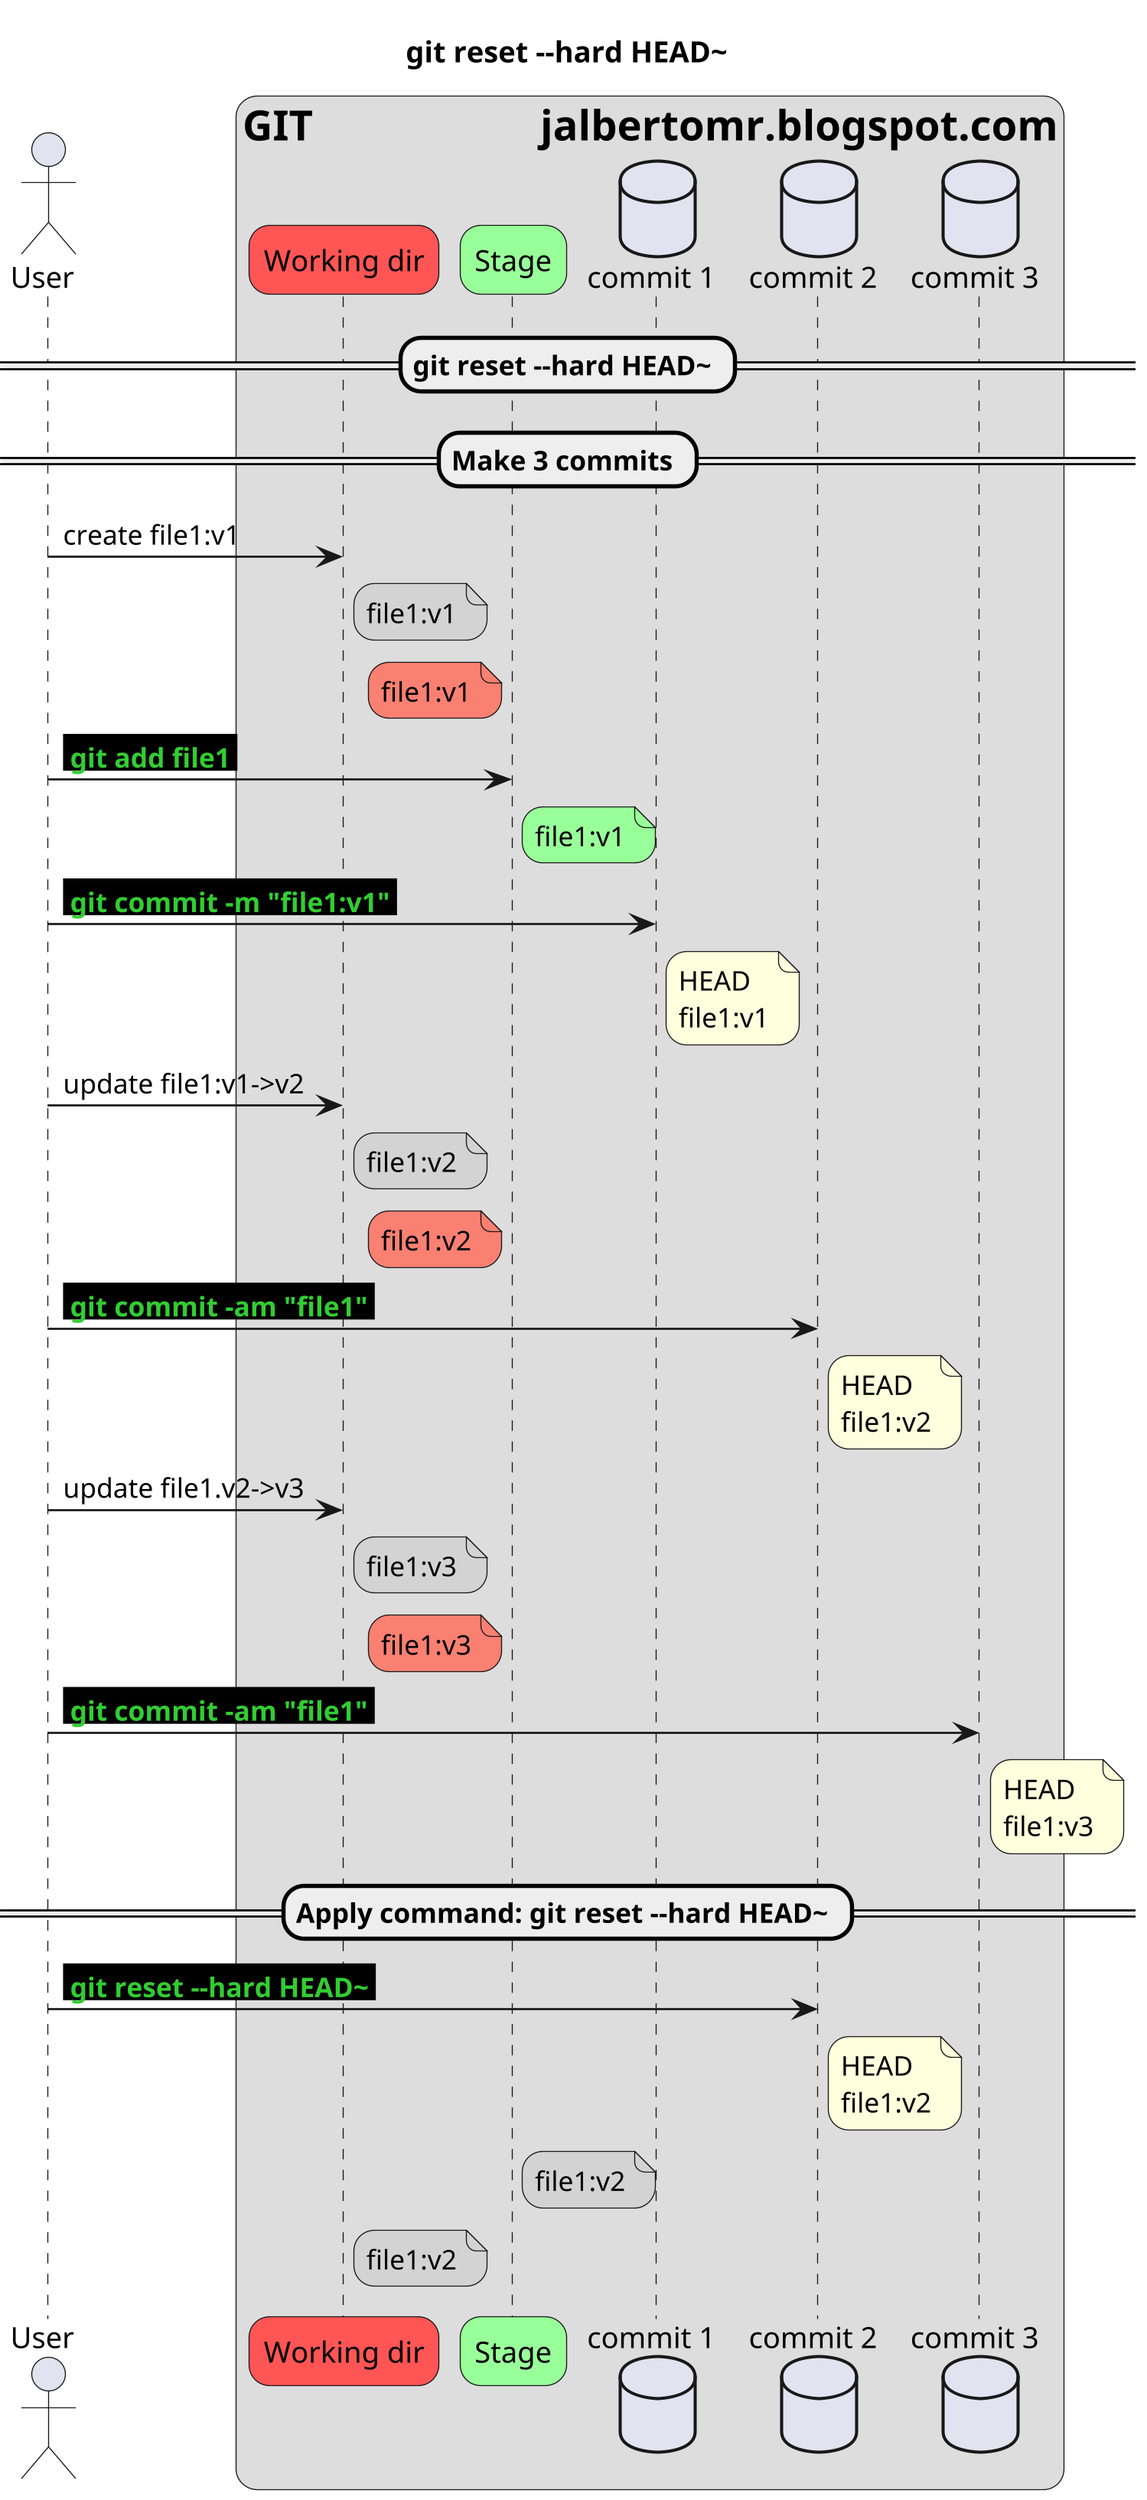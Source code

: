 @startuml
scale 1500 width
title git reset --hard HEAD~
skinparam roundCorner 20
actor User
box "<size:20>GIT                     jalbertomr.blogspot.com</size>"
participant "Working dir" as WD #FF5555
participant "Stage" as S #99FF99
database "commit 1" as C1
database "commit 2" as C2
database "commit 3" as C3

== git reset --hard HEAD~ ==
== Make 3 commits ==
User -> WD:  create file1:v1
note right of WD #lightgray
file1:v1
end note
note left of S #Salmon
file1:v1
end note
User-> S : <color:limegreen><back:black><b> git add file1 </b></back></color>
note right of S #99FF99
file1:v1
end note
User-> C1 : <color:limegreen><back:black><b> git commit -m "file1:v1" </b></back></color>
note right of C1
HEAD
file1:v1
end note

User -> WD:  update file1:v1->v2
note right of WD #lightgray
file1:v2
end note
note left of S #Salmon
file1:v2
end note

User-> C2 : <color:limegreen><back:black><b> git commit -am "file1" </b></back></color>
note right of C2
HEAD
file1:v2
end note

User -> WD:  update file1.v2->v3
note right of WD #lightgray
file1:v3
end note
note left of S #Salmon
file1:v3
end note

User-> C3 : <color:limegreen><back:black><b> git commit -am "file1" </b></back></color>
note right of C3
HEAD
file1:v3
end note

== Apply command: git reset --hard HEAD~ ==

User -> C2 : <color:limegreen><back:black><b> git reset --hard HEAD~ </b></back></color>
note right of C2
HEAD
file1:v2
end note
note right of S #lightgray
file1:v2
end note
note right of WD #lightgray
file1:v2
end note



@enduml
